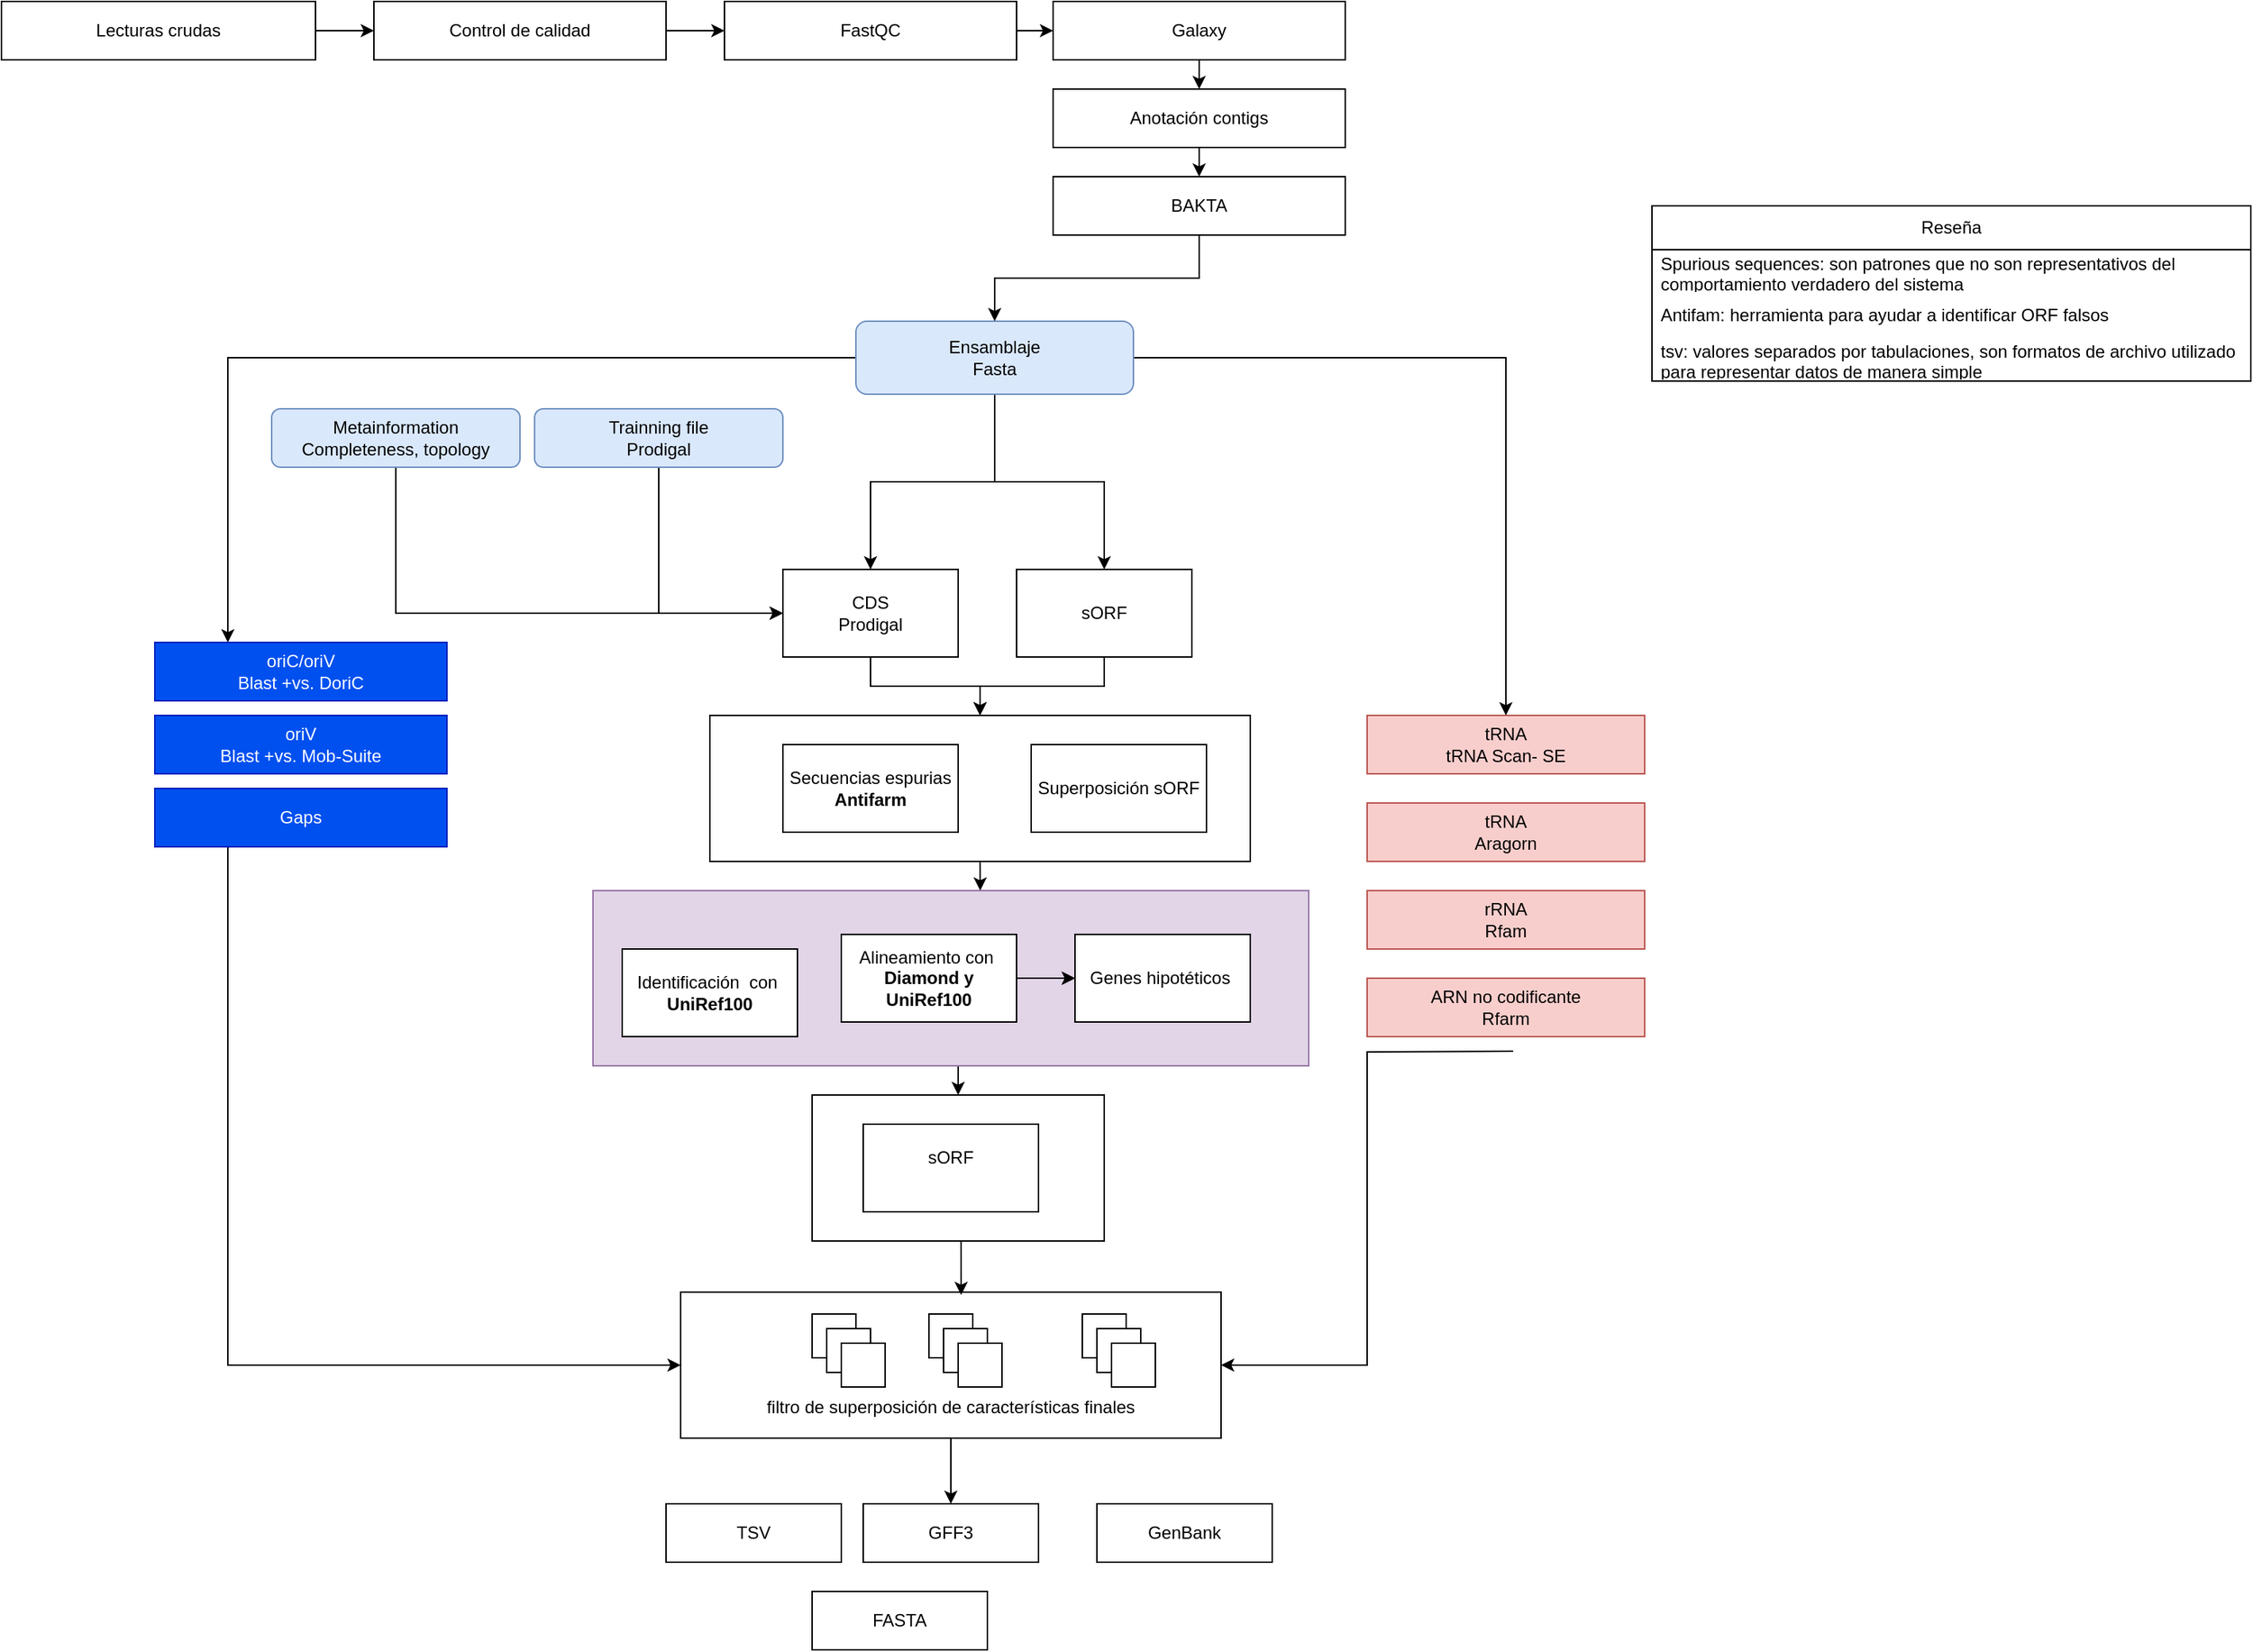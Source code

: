<mxfile version="24.0.7" type="github">
  <diagram name="Página-1" id="lsY_AHojMyWDu4EsEvxC">
    <mxGraphModel dx="1467" dy="767" grid="1" gridSize="10" guides="1" tooltips="1" connect="1" arrows="1" fold="1" page="1" pageScale="1" pageWidth="1654" pageHeight="1169" math="0" shadow="0">
      <root>
        <mxCell id="0" />
        <mxCell id="1" parent="0" />
        <mxCell id="0k39_keqmSAFUSxoz9Lg-10" value="" style="rounded=0;whiteSpace=wrap;html=1;" parent="1" vertex="1">
          <mxGeometry x="585" y="779" width="200" height="100" as="geometry" />
        </mxCell>
        <mxCell id="F7AiFnY3k-9bkChaaHXC-18" style="edgeStyle=orthogonalEdgeStyle;rounded=0;orthogonalLoop=1;jettySize=auto;html=1;exitX=0.5;exitY=1;exitDx=0;exitDy=0;entryX=0.5;entryY=0;entryDx=0;entryDy=0;" parent="1" source="0k39_keqmSAFUSxoz9Lg-8" target="0k39_keqmSAFUSxoz9Lg-10" edge="1">
          <mxGeometry relative="1" as="geometry" />
        </mxCell>
        <mxCell id="0k39_keqmSAFUSxoz9Lg-8" value="" style="rounded=0;whiteSpace=wrap;html=1;fillColor=#e1d5e7;strokeColor=#9673a6;" parent="1" vertex="1">
          <mxGeometry x="435" y="639" width="490" height="120" as="geometry" />
        </mxCell>
        <mxCell id="0k39_keqmSAFUSxoz9Lg-4" value="" style="rounded=0;whiteSpace=wrap;html=1;" parent="1" vertex="1">
          <mxGeometry x="515" y="519" width="370" height="100" as="geometry" />
        </mxCell>
        <mxCell id="F7AiFnY3k-9bkChaaHXC-7" style="edgeStyle=orthogonalEdgeStyle;rounded=0;orthogonalLoop=1;jettySize=auto;html=1;exitX=0.5;exitY=1;exitDx=0;exitDy=0;" parent="1" source="PLAqqT9fA4ukugUgmhYn-3" target="0k39_keqmSAFUSxoz9Lg-4" edge="1">
          <mxGeometry relative="1" as="geometry" />
        </mxCell>
        <mxCell id="PLAqqT9fA4ukugUgmhYn-3" value="CDS&lt;div&gt;Prodigal&lt;/div&gt;" style="whiteSpace=wrap;html=1;rounded=0;" parent="1" vertex="1">
          <mxGeometry x="565" y="419" width="120" height="60" as="geometry" />
        </mxCell>
        <mxCell id="F7AiFnY3k-9bkChaaHXC-8" style="edgeStyle=orthogonalEdgeStyle;rounded=0;orthogonalLoop=1;jettySize=auto;html=1;exitX=0.5;exitY=1;exitDx=0;exitDy=0;entryX=0.5;entryY=0;entryDx=0;entryDy=0;" parent="1" source="PLAqqT9fA4ukugUgmhYn-7" target="0k39_keqmSAFUSxoz9Lg-4" edge="1">
          <mxGeometry relative="1" as="geometry" />
        </mxCell>
        <mxCell id="PLAqqT9fA4ukugUgmhYn-7" value="sORF" style="whiteSpace=wrap;html=1;rounded=0;" parent="1" vertex="1">
          <mxGeometry x="725" y="419" width="120" height="60" as="geometry" />
        </mxCell>
        <mxCell id="PLAqqT9fA4ukugUgmhYn-12" value="&lt;div&gt;Secuencias espurias&lt;/div&gt;&lt;div&gt;&lt;b&gt;Antifarm&lt;/b&gt;&lt;/div&gt;" style="rounded=0;whiteSpace=wrap;html=1;" parent="1" vertex="1">
          <mxGeometry x="565" y="539" width="120" height="60" as="geometry" />
        </mxCell>
        <mxCell id="0k39_keqmSAFUSxoz9Lg-2" value="Superposición sORF" style="rounded=0;whiteSpace=wrap;html=1;" parent="1" vertex="1">
          <mxGeometry x="735" y="539" width="120" height="60" as="geometry" />
        </mxCell>
        <mxCell id="0k39_keqmSAFUSxoz9Lg-5" value="Genes hipotéticos&amp;nbsp;" style="rounded=0;whiteSpace=wrap;html=1;" parent="1" vertex="1">
          <mxGeometry x="765" y="669" width="120" height="60" as="geometry" />
        </mxCell>
        <mxCell id="F7AiFnY3k-9bkChaaHXC-10" style="edgeStyle=orthogonalEdgeStyle;rounded=0;orthogonalLoop=1;jettySize=auto;html=1;exitX=1;exitY=0.5;exitDx=0;exitDy=0;" parent="1" source="0k39_keqmSAFUSxoz9Lg-6" target="0k39_keqmSAFUSxoz9Lg-5" edge="1">
          <mxGeometry relative="1" as="geometry" />
        </mxCell>
        <mxCell id="DjfpF-f8qs52rNZ2FO8E-1" value="" style="edgeStyle=orthogonalEdgeStyle;rounded=0;orthogonalLoop=1;jettySize=auto;html=1;" parent="1" source="0k39_keqmSAFUSxoz9Lg-6" target="0k39_keqmSAFUSxoz9Lg-5" edge="1">
          <mxGeometry relative="1" as="geometry" />
        </mxCell>
        <mxCell id="0k39_keqmSAFUSxoz9Lg-6" value="Alineamiento con&amp;nbsp;&lt;br&gt;&lt;b&gt;Diamond y UniRef100&lt;/b&gt;" style="rounded=0;whiteSpace=wrap;html=1;" parent="1" vertex="1">
          <mxGeometry x="605" y="669" width="120" height="60" as="geometry" />
        </mxCell>
        <mxCell id="0k39_keqmSAFUSxoz9Lg-7" value="Identificación&amp;nbsp; con&amp;nbsp;&lt;br&gt;&lt;b&gt;UniRef100&lt;/b&gt;" style="rounded=0;whiteSpace=wrap;html=1;" parent="1" vertex="1">
          <mxGeometry x="455" y="679" width="120" height="60" as="geometry" />
        </mxCell>
        <mxCell id="0k39_keqmSAFUSxoz9Lg-9" value="sORF&lt;div&gt;&lt;br/&gt;&lt;/div&gt;" style="rounded=0;whiteSpace=wrap;html=1;" parent="1" vertex="1">
          <mxGeometry x="620" y="799" width="120" height="60" as="geometry" />
        </mxCell>
        <mxCell id="DjfpF-f8qs52rNZ2FO8E-10" value="" style="edgeStyle=orthogonalEdgeStyle;rounded=0;orthogonalLoop=1;jettySize=auto;html=1;" parent="1" source="0k39_keqmSAFUSxoz9Lg-11" target="DjfpF-f8qs52rNZ2FO8E-9" edge="1">
          <mxGeometry relative="1" as="geometry" />
        </mxCell>
        <mxCell id="0k39_keqmSAFUSxoz9Lg-11" value="&lt;div&gt;&lt;br&gt;&lt;/div&gt;&lt;div&gt;&lt;br&gt;&lt;/div&gt;&lt;div&gt;&lt;br&gt;&lt;/div&gt;&lt;div&gt;&lt;br&gt;&lt;/div&gt;&lt;div&gt;filtro de superposición de características finales&lt;/div&gt;" style="rounded=0;whiteSpace=wrap;html=1;" parent="1" vertex="1">
          <mxGeometry x="495" y="914" width="370" height="100" as="geometry" />
        </mxCell>
        <mxCell id="0k39_keqmSAFUSxoz9Lg-12" value="" style="whiteSpace=wrap;html=1;aspect=fixed;" parent="1" vertex="1">
          <mxGeometry x="585" y="929" width="30" height="30" as="geometry" />
        </mxCell>
        <mxCell id="0k39_keqmSAFUSxoz9Lg-13" value="" style="whiteSpace=wrap;html=1;aspect=fixed;" parent="1" vertex="1">
          <mxGeometry x="595" y="939" width="30" height="30" as="geometry" />
        </mxCell>
        <mxCell id="0k39_keqmSAFUSxoz9Lg-14" value="" style="whiteSpace=wrap;html=1;aspect=fixed;" parent="1" vertex="1">
          <mxGeometry x="605" y="949" width="30" height="30" as="geometry" />
        </mxCell>
        <mxCell id="0k39_keqmSAFUSxoz9Lg-15" value="" style="whiteSpace=wrap;html=1;aspect=fixed;" parent="1" vertex="1">
          <mxGeometry x="665" y="929" width="30" height="30" as="geometry" />
        </mxCell>
        <mxCell id="0k39_keqmSAFUSxoz9Lg-16" value="" style="whiteSpace=wrap;html=1;aspect=fixed;" parent="1" vertex="1">
          <mxGeometry x="675" y="939" width="30" height="30" as="geometry" />
        </mxCell>
        <mxCell id="0k39_keqmSAFUSxoz9Lg-17" value="" style="whiteSpace=wrap;html=1;aspect=fixed;" parent="1" vertex="1">
          <mxGeometry x="685" y="949" width="30" height="30" as="geometry" />
        </mxCell>
        <mxCell id="0k39_keqmSAFUSxoz9Lg-18" value="" style="whiteSpace=wrap;html=1;aspect=fixed;" parent="1" vertex="1">
          <mxGeometry x="770" y="929" width="30" height="30" as="geometry" />
        </mxCell>
        <mxCell id="0k39_keqmSAFUSxoz9Lg-19" value="" style="whiteSpace=wrap;html=1;aspect=fixed;" parent="1" vertex="1">
          <mxGeometry x="780" y="939" width="30" height="30" as="geometry" />
        </mxCell>
        <mxCell id="0k39_keqmSAFUSxoz9Lg-20" value="" style="whiteSpace=wrap;html=1;aspect=fixed;" parent="1" vertex="1">
          <mxGeometry x="790" y="949" width="30" height="30" as="geometry" />
        </mxCell>
        <mxCell id="0k39_keqmSAFUSxoz9Lg-21" value="tRNA&lt;br&gt;tRNA Scan- SE" style="rounded=0;whiteSpace=wrap;html=1;fillColor=#f8cecc;strokeColor=#b85450;" parent="1" vertex="1">
          <mxGeometry x="965" y="519" width="190" height="40" as="geometry" />
        </mxCell>
        <mxCell id="0k39_keqmSAFUSxoz9Lg-22" value="tRNA&lt;br&gt;Aragorn" style="rounded=0;whiteSpace=wrap;html=1;fillColor=#f8cecc;strokeColor=#b85450;" parent="1" vertex="1">
          <mxGeometry x="965" y="579" width="190" height="40" as="geometry" />
        </mxCell>
        <mxCell id="0k39_keqmSAFUSxoz9Lg-23" value="rRNA&lt;br&gt;Rfam" style="rounded=0;whiteSpace=wrap;html=1;fillColor=#f8cecc;strokeColor=#b85450;" parent="1" vertex="1">
          <mxGeometry x="965" y="639" width="190" height="40" as="geometry" />
        </mxCell>
        <mxCell id="0k39_keqmSAFUSxoz9Lg-24" value="ARN no codificante&lt;br&gt;Rfarm" style="rounded=0;whiteSpace=wrap;html=1;fillColor=#f8cecc;strokeColor=#b85450;" parent="1" vertex="1">
          <mxGeometry x="965" y="699" width="190" height="40" as="geometry" />
        </mxCell>
        <mxCell id="F7AiFnY3k-9bkChaaHXC-15" style="edgeStyle=orthogonalEdgeStyle;rounded=0;orthogonalLoop=1;jettySize=auto;html=1;entryX=1;entryY=0.5;entryDx=0;entryDy=0;" parent="1" target="0k39_keqmSAFUSxoz9Lg-11" edge="1">
          <mxGeometry relative="1" as="geometry">
            <mxPoint x="1065" y="749" as="sourcePoint" />
          </mxGeometry>
        </mxCell>
        <mxCell id="F7AiFnY3k-9bkChaaHXC-11" style="edgeStyle=orthogonalEdgeStyle;rounded=0;orthogonalLoop=1;jettySize=auto;html=1;exitX=0.5;exitY=1;exitDx=0;exitDy=0;entryX=0;entryY=0.5;entryDx=0;entryDy=0;" parent="1" source="0k39_keqmSAFUSxoz9Lg-280" target="PLAqqT9fA4ukugUgmhYn-3" edge="1">
          <mxGeometry relative="1" as="geometry" />
        </mxCell>
        <mxCell id="0k39_keqmSAFUSxoz9Lg-280" value="Metainformation&lt;div&gt;Completeness, topology&lt;/div&gt;" style="rounded=1;whiteSpace=wrap;html=1;fillColor=#dae8fc;strokeColor=#6c8ebf;" parent="1" vertex="1">
          <mxGeometry x="215" y="309" width="170" height="40" as="geometry" />
        </mxCell>
        <mxCell id="F7AiFnY3k-9bkChaaHXC-12" style="edgeStyle=orthogonalEdgeStyle;rounded=0;orthogonalLoop=1;jettySize=auto;html=1;exitX=0.5;exitY=1;exitDx=0;exitDy=0;entryX=0;entryY=0.5;entryDx=0;entryDy=0;" parent="1" source="0k39_keqmSAFUSxoz9Lg-281" target="PLAqqT9fA4ukugUgmhYn-3" edge="1">
          <mxGeometry relative="1" as="geometry" />
        </mxCell>
        <mxCell id="0k39_keqmSAFUSxoz9Lg-281" value="Trainning file&lt;div&gt;Prodigal&lt;/div&gt;" style="rounded=1;whiteSpace=wrap;html=1;fillColor=#dae8fc;strokeColor=#6c8ebf;" parent="1" vertex="1">
          <mxGeometry x="395" y="309" width="170" height="40" as="geometry" />
        </mxCell>
        <mxCell id="F7AiFnY3k-9bkChaaHXC-5" style="edgeStyle=orthogonalEdgeStyle;rounded=0;orthogonalLoop=1;jettySize=auto;html=1;exitX=0.5;exitY=1;exitDx=0;exitDy=0;entryX=0.5;entryY=0;entryDx=0;entryDy=0;" parent="1" source="0k39_keqmSAFUSxoz9Lg-282" target="PLAqqT9fA4ukugUgmhYn-3" edge="1">
          <mxGeometry relative="1" as="geometry" />
        </mxCell>
        <mxCell id="F7AiFnY3k-9bkChaaHXC-6" style="edgeStyle=orthogonalEdgeStyle;rounded=0;orthogonalLoop=1;jettySize=auto;html=1;exitX=0.5;exitY=1;exitDx=0;exitDy=0;entryX=0.5;entryY=0;entryDx=0;entryDy=0;" parent="1" source="0k39_keqmSAFUSxoz9Lg-282" target="PLAqqT9fA4ukugUgmhYn-7" edge="1">
          <mxGeometry relative="1" as="geometry" />
        </mxCell>
        <mxCell id="F7AiFnY3k-9bkChaaHXC-13" style="edgeStyle=orthogonalEdgeStyle;rounded=0;orthogonalLoop=1;jettySize=auto;html=1;exitX=0;exitY=0.5;exitDx=0;exitDy=0;entryX=0.25;entryY=0;entryDx=0;entryDy=0;" parent="1" source="0k39_keqmSAFUSxoz9Lg-282" target="0k39_keqmSAFUSxoz9Lg-284" edge="1">
          <mxGeometry relative="1" as="geometry" />
        </mxCell>
        <mxCell id="F7AiFnY3k-9bkChaaHXC-16" style="edgeStyle=orthogonalEdgeStyle;rounded=0;orthogonalLoop=1;jettySize=auto;html=1;exitX=1;exitY=0.5;exitDx=0;exitDy=0;entryX=0.5;entryY=0;entryDx=0;entryDy=0;" parent="1" source="0k39_keqmSAFUSxoz9Lg-282" target="0k39_keqmSAFUSxoz9Lg-21" edge="1">
          <mxGeometry relative="1" as="geometry" />
        </mxCell>
        <mxCell id="0k39_keqmSAFUSxoz9Lg-282" value="Ensamblaje&lt;div&gt;Fasta&lt;/div&gt;" style="rounded=1;whiteSpace=wrap;html=1;fillColor=#dae8fc;strokeColor=#6c8ebf;" parent="1" vertex="1">
          <mxGeometry x="615" y="249" width="190" height="50" as="geometry" />
        </mxCell>
        <mxCell id="0k39_keqmSAFUSxoz9Lg-284" value="oriC/oriV&lt;div&gt;Blast +vs. DoriC&lt;/div&gt;" style="rounded=0;whiteSpace=wrap;html=1;fillColor=#0050ef;fontColor=#ffffff;strokeColor=#001DBC;" parent="1" vertex="1">
          <mxGeometry x="135" y="469" width="200" height="40" as="geometry" />
        </mxCell>
        <mxCell id="F7AiFnY3k-9bkChaaHXC-1" value="oriV&lt;div&gt;Blast +vs. Mob-Suite&lt;/div&gt;" style="rounded=0;whiteSpace=wrap;html=1;fillColor=#0050ef;fontColor=#ffffff;strokeColor=#001DBC;" parent="1" vertex="1">
          <mxGeometry x="135" y="519" width="200" height="40" as="geometry" />
        </mxCell>
        <mxCell id="F7AiFnY3k-9bkChaaHXC-14" style="edgeStyle=orthogonalEdgeStyle;rounded=0;orthogonalLoop=1;jettySize=auto;html=1;exitX=0.25;exitY=1;exitDx=0;exitDy=0;entryX=0;entryY=0.5;entryDx=0;entryDy=0;" parent="1" source="F7AiFnY3k-9bkChaaHXC-2" target="0k39_keqmSAFUSxoz9Lg-11" edge="1">
          <mxGeometry relative="1" as="geometry" />
        </mxCell>
        <mxCell id="F7AiFnY3k-9bkChaaHXC-2" value="Gaps" style="rounded=0;whiteSpace=wrap;html=1;fillColor=#0050ef;fontColor=#ffffff;strokeColor=#001DBC;" parent="1" vertex="1">
          <mxGeometry x="135" y="569" width="200" height="40" as="geometry" />
        </mxCell>
        <mxCell id="F7AiFnY3k-9bkChaaHXC-9" style="edgeStyle=orthogonalEdgeStyle;rounded=0;orthogonalLoop=1;jettySize=auto;html=1;exitX=0.5;exitY=1;exitDx=0;exitDy=0;entryX=0.541;entryY=0;entryDx=0;entryDy=0;entryPerimeter=0;" parent="1" source="0k39_keqmSAFUSxoz9Lg-4" target="0k39_keqmSAFUSxoz9Lg-8" edge="1">
          <mxGeometry relative="1" as="geometry" />
        </mxCell>
        <mxCell id="F7AiFnY3k-9bkChaaHXC-19" style="edgeStyle=orthogonalEdgeStyle;rounded=0;orthogonalLoop=1;jettySize=auto;html=1;exitX=0.5;exitY=1;exitDx=0;exitDy=0;entryX=0.519;entryY=0.02;entryDx=0;entryDy=0;entryPerimeter=0;" parent="1" source="0k39_keqmSAFUSxoz9Lg-10" target="0k39_keqmSAFUSxoz9Lg-11" edge="1">
          <mxGeometry relative="1" as="geometry" />
        </mxCell>
        <mxCell id="F7AiFnY3k-9bkChaaHXC-20" value="Reseña" style="swimlane;fontStyle=0;childLayout=stackLayout;horizontal=1;startSize=30;horizontalStack=0;resizeParent=1;resizeParentMax=0;resizeLast=0;collapsible=1;marginBottom=0;whiteSpace=wrap;html=1;" parent="1" vertex="1">
          <mxGeometry x="1160" y="170" width="410" height="120" as="geometry" />
        </mxCell>
        <mxCell id="F7AiFnY3k-9bkChaaHXC-21" value="Spurious sequences: son patrones que no son representativos del comportamiento verdadero del sistema" style="text;strokeColor=none;fillColor=none;align=left;verticalAlign=middle;spacingLeft=4;spacingRight=4;overflow=hidden;points=[[0,0.5],[1,0.5]];portConstraint=eastwest;rotatable=0;whiteSpace=wrap;html=1;" parent="F7AiFnY3k-9bkChaaHXC-20" vertex="1">
          <mxGeometry y="30" width="410" height="30" as="geometry" />
        </mxCell>
        <mxCell id="F7AiFnY3k-9bkChaaHXC-22" value="Antifam: herramienta para ayudar a identificar ORF falsos" style="text;strokeColor=none;fillColor=none;align=left;verticalAlign=middle;spacingLeft=4;spacingRight=4;overflow=hidden;points=[[0,0.5],[1,0.5]];portConstraint=eastwest;rotatable=0;whiteSpace=wrap;html=1;" parent="F7AiFnY3k-9bkChaaHXC-20" vertex="1">
          <mxGeometry y="60" width="410" height="30" as="geometry" />
        </mxCell>
        <mxCell id="F7AiFnY3k-9bkChaaHXC-23" value="tsv: valores separados por tabulaciones, son formatos de archivo utilizado para representar datos de manera simple" style="text;strokeColor=none;fillColor=none;align=left;verticalAlign=middle;spacingLeft=4;spacingRight=4;overflow=hidden;points=[[0,0.5],[1,0.5]];portConstraint=eastwest;rotatable=0;whiteSpace=wrap;html=1;" parent="F7AiFnY3k-9bkChaaHXC-20" vertex="1">
          <mxGeometry y="90" width="410" height="30" as="geometry" />
        </mxCell>
        <mxCell id="DjfpF-f8qs52rNZ2FO8E-9" value="GFF3" style="whiteSpace=wrap;html=1;rounded=0;" parent="1" vertex="1">
          <mxGeometry x="620" y="1059" width="120" height="40" as="geometry" />
        </mxCell>
        <mxCell id="DjfpF-f8qs52rNZ2FO8E-11" value="TSV" style="whiteSpace=wrap;html=1;rounded=0;" parent="1" vertex="1">
          <mxGeometry x="485" y="1059" width="120" height="40" as="geometry" />
        </mxCell>
        <mxCell id="DjfpF-f8qs52rNZ2FO8E-12" value="GenBank&lt;span style=&quot;color: rgba(0, 0, 0, 0); font-family: monospace; font-size: 0px; text-align: start; text-wrap: nowrap;&quot;&gt;%3CmxGraphModel%3E%3Croot%3E%3CmxCell%20id%3D%220%22%2F%3E%3CmxCell%20id%3D%221%22%20parent%3D%220%22%2F%3E%3CmxCell%20id%3D%222%22%20value%3D%22%22%20style%3D%22whiteSpace%3Dwrap%3Bhtml%3D1%3Brounded%3D0%3B%22%20vertex%3D%221%22%20parent%3D%221%22%3E%3CmxGeometry%20x%3D%22525%22%20y%3D%221050%22%20width%3D%22120%22%20height%3D%2260%22%20as%3D%22geometry%22%2F%3E%3C%2FmxCell%3E%3C%2Froot%3E%3C%2FmxGraphModel%3E&lt;/span&gt;" style="whiteSpace=wrap;html=1;rounded=0;" parent="1" vertex="1">
          <mxGeometry x="780" y="1059" width="120" height="40" as="geometry" />
        </mxCell>
        <mxCell id="DjfpF-f8qs52rNZ2FO8E-13" value="FASTA" style="whiteSpace=wrap;html=1;rounded=0;" parent="1" vertex="1">
          <mxGeometry x="585" y="1119" width="120" height="40" as="geometry" />
        </mxCell>
        <mxCell id="5-C1syGSmPdqBT3i8IZU-4" value="" style="edgeStyle=orthogonalEdgeStyle;rounded=0;orthogonalLoop=1;jettySize=auto;html=1;" edge="1" parent="1" source="5-C1syGSmPdqBT3i8IZU-2" target="5-C1syGSmPdqBT3i8IZU-3">
          <mxGeometry relative="1" as="geometry" />
        </mxCell>
        <mxCell id="5-C1syGSmPdqBT3i8IZU-2" value="Lecturas crudas" style="rounded=0;whiteSpace=wrap;html=1;" vertex="1" parent="1">
          <mxGeometry x="30" y="30" width="215" height="40" as="geometry" />
        </mxCell>
        <mxCell id="5-C1syGSmPdqBT3i8IZU-8" style="edgeStyle=orthogonalEdgeStyle;rounded=0;orthogonalLoop=1;jettySize=auto;html=1;exitX=1;exitY=0.5;exitDx=0;exitDy=0;entryX=0;entryY=0.5;entryDx=0;entryDy=0;" edge="1" parent="1" source="5-C1syGSmPdqBT3i8IZU-3" target="5-C1syGSmPdqBT3i8IZU-5">
          <mxGeometry relative="1" as="geometry" />
        </mxCell>
        <mxCell id="5-C1syGSmPdqBT3i8IZU-3" value="Control de calidad" style="whiteSpace=wrap;html=1;rounded=0;" vertex="1" parent="1">
          <mxGeometry x="285" y="30" width="200" height="40" as="geometry" />
        </mxCell>
        <mxCell id="5-C1syGSmPdqBT3i8IZU-14" style="edgeStyle=orthogonalEdgeStyle;rounded=0;orthogonalLoop=1;jettySize=auto;html=1;exitX=1;exitY=0.5;exitDx=0;exitDy=0;entryX=0;entryY=0.5;entryDx=0;entryDy=0;" edge="1" parent="1" source="5-C1syGSmPdqBT3i8IZU-5" target="5-C1syGSmPdqBT3i8IZU-6">
          <mxGeometry relative="1" as="geometry" />
        </mxCell>
        <mxCell id="5-C1syGSmPdqBT3i8IZU-5" value="FastQC" style="whiteSpace=wrap;html=1;rounded=0;" vertex="1" parent="1">
          <mxGeometry x="525" y="30" width="200" height="40" as="geometry" />
        </mxCell>
        <mxCell id="5-C1syGSmPdqBT3i8IZU-15" style="edgeStyle=orthogonalEdgeStyle;rounded=0;orthogonalLoop=1;jettySize=auto;html=1;exitX=0.5;exitY=1;exitDx=0;exitDy=0;entryX=0.5;entryY=0;entryDx=0;entryDy=0;" edge="1" parent="1" source="5-C1syGSmPdqBT3i8IZU-6" target="5-C1syGSmPdqBT3i8IZU-12">
          <mxGeometry relative="1" as="geometry" />
        </mxCell>
        <mxCell id="5-C1syGSmPdqBT3i8IZU-6" value="Galaxy" style="whiteSpace=wrap;html=1;rounded=0;" vertex="1" parent="1">
          <mxGeometry x="750" y="30" width="200" height="40" as="geometry" />
        </mxCell>
        <mxCell id="5-C1syGSmPdqBT3i8IZU-16" style="edgeStyle=orthogonalEdgeStyle;rounded=0;orthogonalLoop=1;jettySize=auto;html=1;exitX=0.5;exitY=1;exitDx=0;exitDy=0;entryX=0.5;entryY=0;entryDx=0;entryDy=0;" edge="1" parent="1" source="5-C1syGSmPdqBT3i8IZU-12" target="5-C1syGSmPdqBT3i8IZU-13">
          <mxGeometry relative="1" as="geometry" />
        </mxCell>
        <mxCell id="5-C1syGSmPdqBT3i8IZU-12" value="Anotación contigs" style="whiteSpace=wrap;html=1;rounded=0;" vertex="1" parent="1">
          <mxGeometry x="750" y="90" width="200" height="40" as="geometry" />
        </mxCell>
        <mxCell id="5-C1syGSmPdqBT3i8IZU-17" style="edgeStyle=orthogonalEdgeStyle;rounded=0;orthogonalLoop=1;jettySize=auto;html=1;exitX=0.5;exitY=1;exitDx=0;exitDy=0;entryX=0.5;entryY=0;entryDx=0;entryDy=0;" edge="1" parent="1" source="5-C1syGSmPdqBT3i8IZU-13" target="0k39_keqmSAFUSxoz9Lg-282">
          <mxGeometry relative="1" as="geometry" />
        </mxCell>
        <mxCell id="5-C1syGSmPdqBT3i8IZU-13" value="BAKTA" style="whiteSpace=wrap;html=1;rounded=0;" vertex="1" parent="1">
          <mxGeometry x="750" y="150" width="200" height="40" as="geometry" />
        </mxCell>
      </root>
    </mxGraphModel>
  </diagram>
</mxfile>
